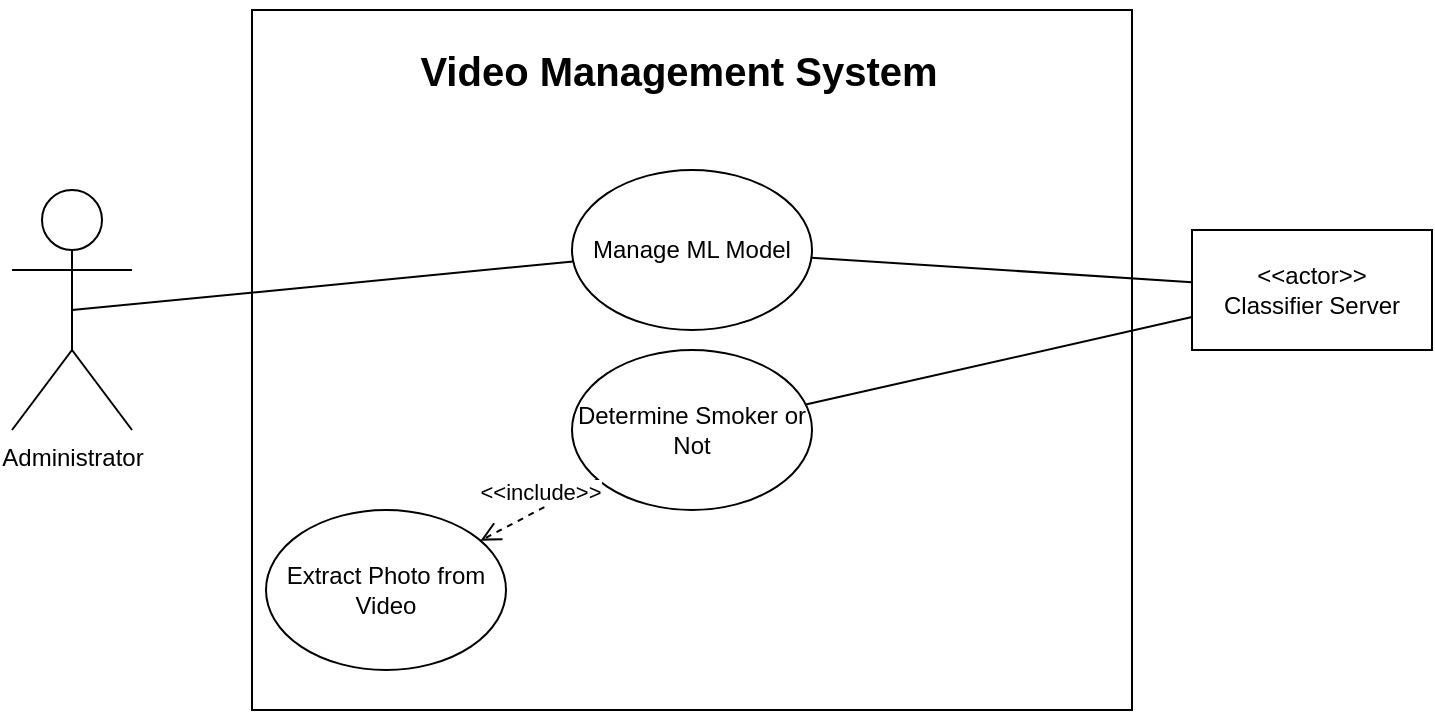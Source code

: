 <mxfile version="10.6.1" type="github"><diagram id="ehRzutV-2FR0XbVqjN3R" name="Page-1"><mxGraphModel dx="754" dy="418" grid="1" gridSize="10" guides="1" tooltips="1" connect="1" arrows="1" fold="1" page="1" pageScale="1" pageWidth="827" pageHeight="1169" math="0" shadow="0"><root><mxCell id="0"/><mxCell id="1" parent="0"/><mxCell id="uoamtDWj_TaJbrKhUdQR-1" value="" style="rounded=0;whiteSpace=wrap;html=1;" parent="1" vertex="1"><mxGeometry x="170" y="250" width="440" height="350" as="geometry"/></mxCell><mxCell id="uoamtDWj_TaJbrKhUdQR-2" value="Administrator" style="shape=umlActor;verticalLabelPosition=bottom;labelBackgroundColor=#ffffff;verticalAlign=top;html=1;outlineConnect=0;" parent="1" vertex="1"><mxGeometry x="50" y="340" width="60" height="120" as="geometry"/></mxCell><mxCell id="uoamtDWj_TaJbrKhUdQR-4" value="&lt;b&gt;&lt;font style=&quot;font-size: 20px&quot;&gt;Video Management System&lt;/font&gt;&lt;/b&gt;" style="text;html=1;strokeColor=none;fillColor=none;align=center;verticalAlign=middle;whiteSpace=wrap;rounded=0;" parent="1" vertex="1"><mxGeometry x="177" y="245" width="413" height="70" as="geometry"/></mxCell><mxCell id="uoamtDWj_TaJbrKhUdQR-6" value="&lt;div&gt;&amp;lt;&amp;lt;actor&amp;gt;&amp;gt;&lt;/div&gt;&lt;div&gt;Classifier Server&lt;br&gt;&lt;/div&gt;" style="rounded=0;whiteSpace=wrap;html=1;" parent="1" vertex="1"><mxGeometry x="640" y="360" width="120" height="60" as="geometry"/></mxCell><mxCell id="uoamtDWj_TaJbrKhUdQR-22" value="Extract Photo from Video" style="ellipse;whiteSpace=wrap;html=1;" parent="1" vertex="1"><mxGeometry x="177" y="500" width="120" height="80" as="geometry"/></mxCell><mxCell id="uoamtDWj_TaJbrKhUdQR-24" value="Determine Smoker or Not" style="ellipse;whiteSpace=wrap;html=1;" parent="1" vertex="1"><mxGeometry x="330" y="420" width="120" height="80" as="geometry"/></mxCell><mxCell id="uoamtDWj_TaJbrKhUdQR-26" value="&amp;lt;&amp;lt;include&amp;gt;&amp;gt;" style="html=1;verticalAlign=bottom;endArrow=open;dashed=1;endSize=8;" parent="1" source="uoamtDWj_TaJbrKhUdQR-24" target="uoamtDWj_TaJbrKhUdQR-22" edge="1"><mxGeometry relative="1" as="geometry"><mxPoint x="358.839" y="329.104" as="sourcePoint"/><mxPoint x="300.939" y="370.758" as="targetPoint"/><mxPoint as="offset"/></mxGeometry></mxCell><mxCell id="uoamtDWj_TaJbrKhUdQR-27" value="" style="endArrow=none;html=1;" parent="1" source="uoamtDWj_TaJbrKhUdQR-24" target="uoamtDWj_TaJbrKhUdQR-6" edge="1"><mxGeometry width="50" height="50" relative="1" as="geometry"><mxPoint x="440" y="370" as="sourcePoint"/><mxPoint x="630" y="445" as="targetPoint"/></mxGeometry></mxCell><mxCell id="uoamtDWj_TaJbrKhUdQR-28" value="Manage ML Model&lt;br&gt;" style="ellipse;whiteSpace=wrap;html=1;" parent="1" vertex="1"><mxGeometry x="330" y="330" width="120" height="80" as="geometry"/></mxCell><mxCell id="uoamtDWj_TaJbrKhUdQR-29" value="" style="endArrow=none;html=1;" parent="1" source="uoamtDWj_TaJbrKhUdQR-28" target="uoamtDWj_TaJbrKhUdQR-6" edge="1"><mxGeometry width="50" height="50" relative="1" as="geometry"><mxPoint x="444.603" y="469.04" as="sourcePoint"/><mxPoint x="650" y="384.645" as="targetPoint"/></mxGeometry></mxCell><mxCell id="uoamtDWj_TaJbrKhUdQR-30" value="" style="endArrow=none;html=1;entryX=0.5;entryY=0.5;entryDx=0;entryDy=0;entryPerimeter=0;" parent="1" source="uoamtDWj_TaJbrKhUdQR-28" target="uoamtDWj_TaJbrKhUdQR-2" edge="1"><mxGeometry width="50" height="50" relative="1" as="geometry"><mxPoint x="454.603" y="479.04" as="sourcePoint"/><mxPoint x="660" y="394.645" as="targetPoint"/></mxGeometry></mxCell></root></mxGraphModel></diagram></mxfile>